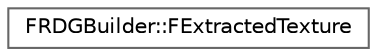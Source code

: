 digraph "Graphical Class Hierarchy"
{
 // INTERACTIVE_SVG=YES
 // LATEX_PDF_SIZE
  bgcolor="transparent";
  edge [fontname=Helvetica,fontsize=10,labelfontname=Helvetica,labelfontsize=10];
  node [fontname=Helvetica,fontsize=10,shape=box,height=0.2,width=0.4];
  rankdir="LR";
  Node0 [id="Node000000",label="FRDGBuilder::FExtractedTexture",height=0.2,width=0.4,color="grey40", fillcolor="white", style="filled",URL="$dc/dac/structFRDGBuilder_1_1FExtractedTexture.html",tooltip=" "];
}
